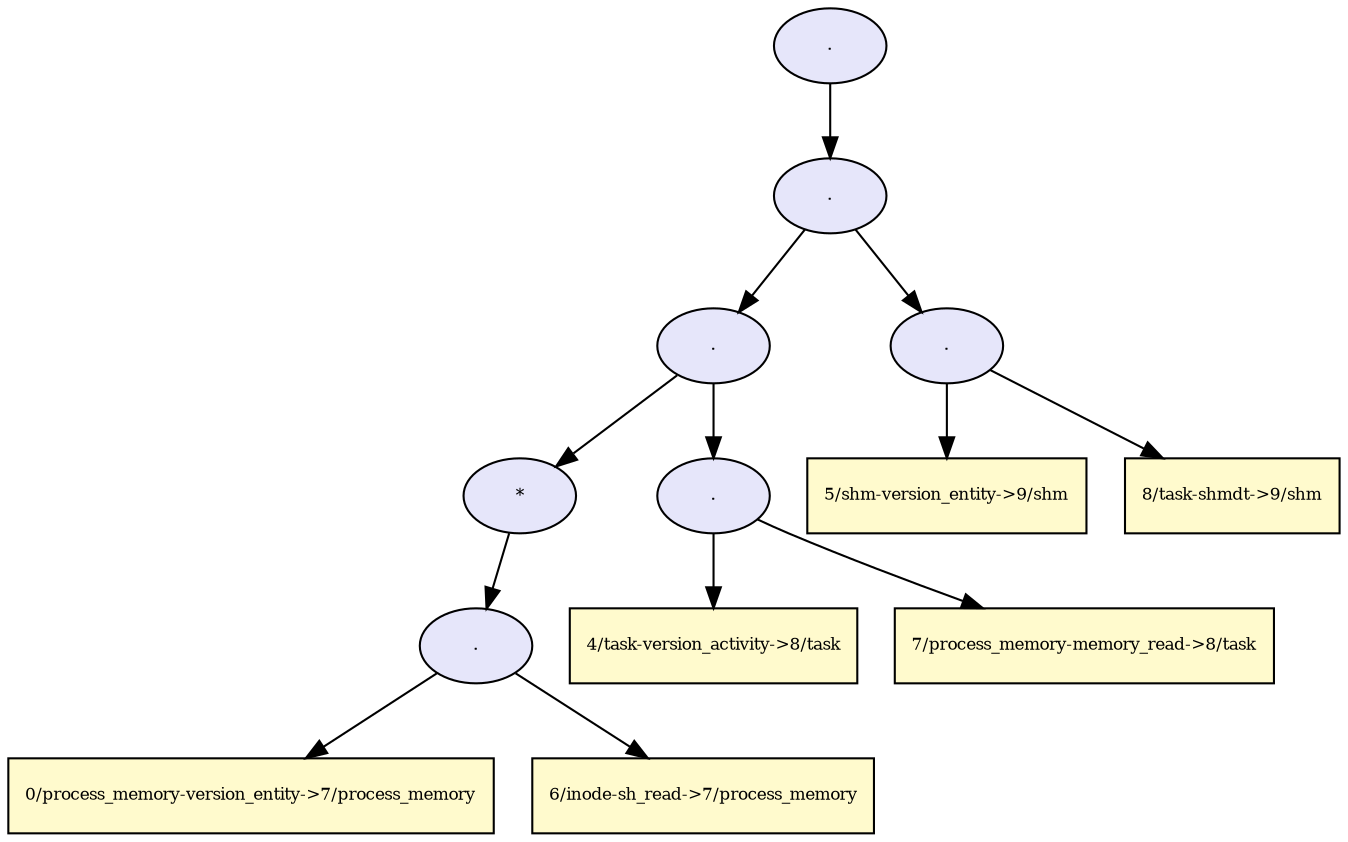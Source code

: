 digraph RGL__DirectedAdjacencyGraph {17[fontsize = 8,label = ".",shape = ellipse, fillcolor="#e6e6fa", style = filled]

17 -> 16[fontsize = 8, color="#000000"]

16[fontsize = 8,label = ".",shape = ellipse, fillcolor="#e6e6fa", style = filled]

16 -> 12[fontsize = 8, color="#000000"]

12[fontsize = 8,label = ".",shape = ellipse, fillcolor="#e6e6fa", style = filled]

12 -> 7[fontsize = 8, color="#000000"]

7[fontsize = 8,label = "*",shape = ellipse, fillcolor="#e6e6fa", style = filled]

7 -> 5[fontsize = 8, color="#000000"]

5[fontsize = 8,label = ".",shape = ellipse, fillcolor="#e6e6fa", style = filled]

5 -> 3[fontsize = 8, color="#000000"]

3[fontsize = 8,label = "0/process_memory-version_entity->7/process_memory",shape = rectangle, fillcolor="#fffacd", style = filled]

5 -> 4[fontsize = 8, color="#000000"]

4[fontsize = 8,label = "6/inode-sh_read->7/process_memory",shape = rectangle, fillcolor="#fffacd", style = filled]

12 -> 11[fontsize = 8, color="#000000"]

11[fontsize = 8,label = ".",shape = ellipse, fillcolor="#e6e6fa", style = filled]

11 -> 9[fontsize = 8, color="#000000"]

9[fontsize = 8,label = "4/task-version_activity->8/task",shape = rectangle, fillcolor="#fffacd", style = filled]

11 -> 10[fontsize = 8, color="#000000"]

10[fontsize = 8,label = "7/process_memory-memory_read->8/task",shape = rectangle, fillcolor="#fffacd", style = filled]

16 -> 15[fontsize = 8, color="#000000"]

15[fontsize = 8,label = ".",shape = ellipse, fillcolor="#e6e6fa", style = filled]

15 -> 13[fontsize = 8, color="#000000"]

13[fontsize = 8,label = "5/shm-version_entity->9/shm",shape = rectangle, fillcolor="#fffacd", style = filled]

15 -> 14[fontsize = 8, color="#000000"]

14[fontsize = 8,label = "8/task-shmdt->9/shm",shape = rectangle, fillcolor="#fffacd", style = filled]

}